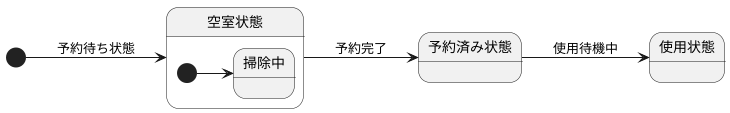 @startuml
left to right direction

[*] --> 空室状態 :予約待ち状態
空室状態 --> 予約済み状態 :予約完了
予約済み状態 --> 使用状態 : 使用待機中
state 空室状態 {
    [*] --> 掃除中
}
state 予約済み状態 {

}
state 使用状態 {
 
}
@enduml